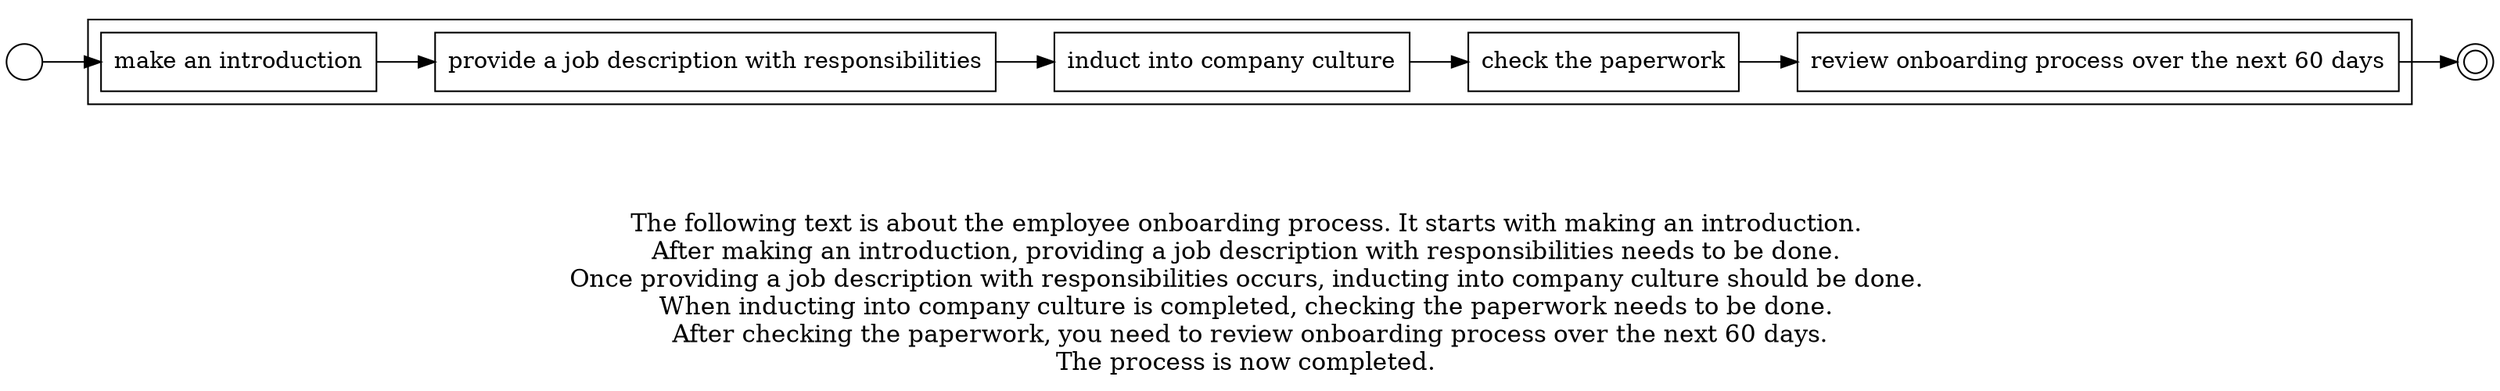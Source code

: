 digraph employee_onboarding_process_63 {
	graph [rankdir=LR]
	START_NODE [label="" shape=circle width=0.3]
	subgraph CLUSTER_0 {
		"make an introduction" [shape=box]
		"provide a job description with responsibilities" [shape=box]
		"make an introduction" -> "provide a job description with responsibilities"
		"induct into company culture" [shape=box]
		"provide a job description with responsibilities" -> "induct into company culture"
		"check the paperwork" [shape=box]
		"induct into company culture" -> "check the paperwork"
		"review onboarding process over the next 60 days" [shape=box]
		"check the paperwork" -> "review onboarding process over the next 60 days"
	}
	START_NODE -> "make an introduction"
	END_NODE [label="" shape=doublecircle width=0.2]
	"review onboarding process over the next 60 days" -> END_NODE
	fontsize=15 label="\n\n
The following text is about the employee onboarding process. It starts with making an introduction. 
After making an introduction, providing a job description with responsibilities needs to be done. 
Once providing a job description with responsibilities occurs, inducting into company culture should be done. 
When inducting into company culture is completed, checking the paperwork needs to be done. 
After checking the paperwork, you need to review onboarding process over the next 60 days.
The process is now completed. 
"
}
